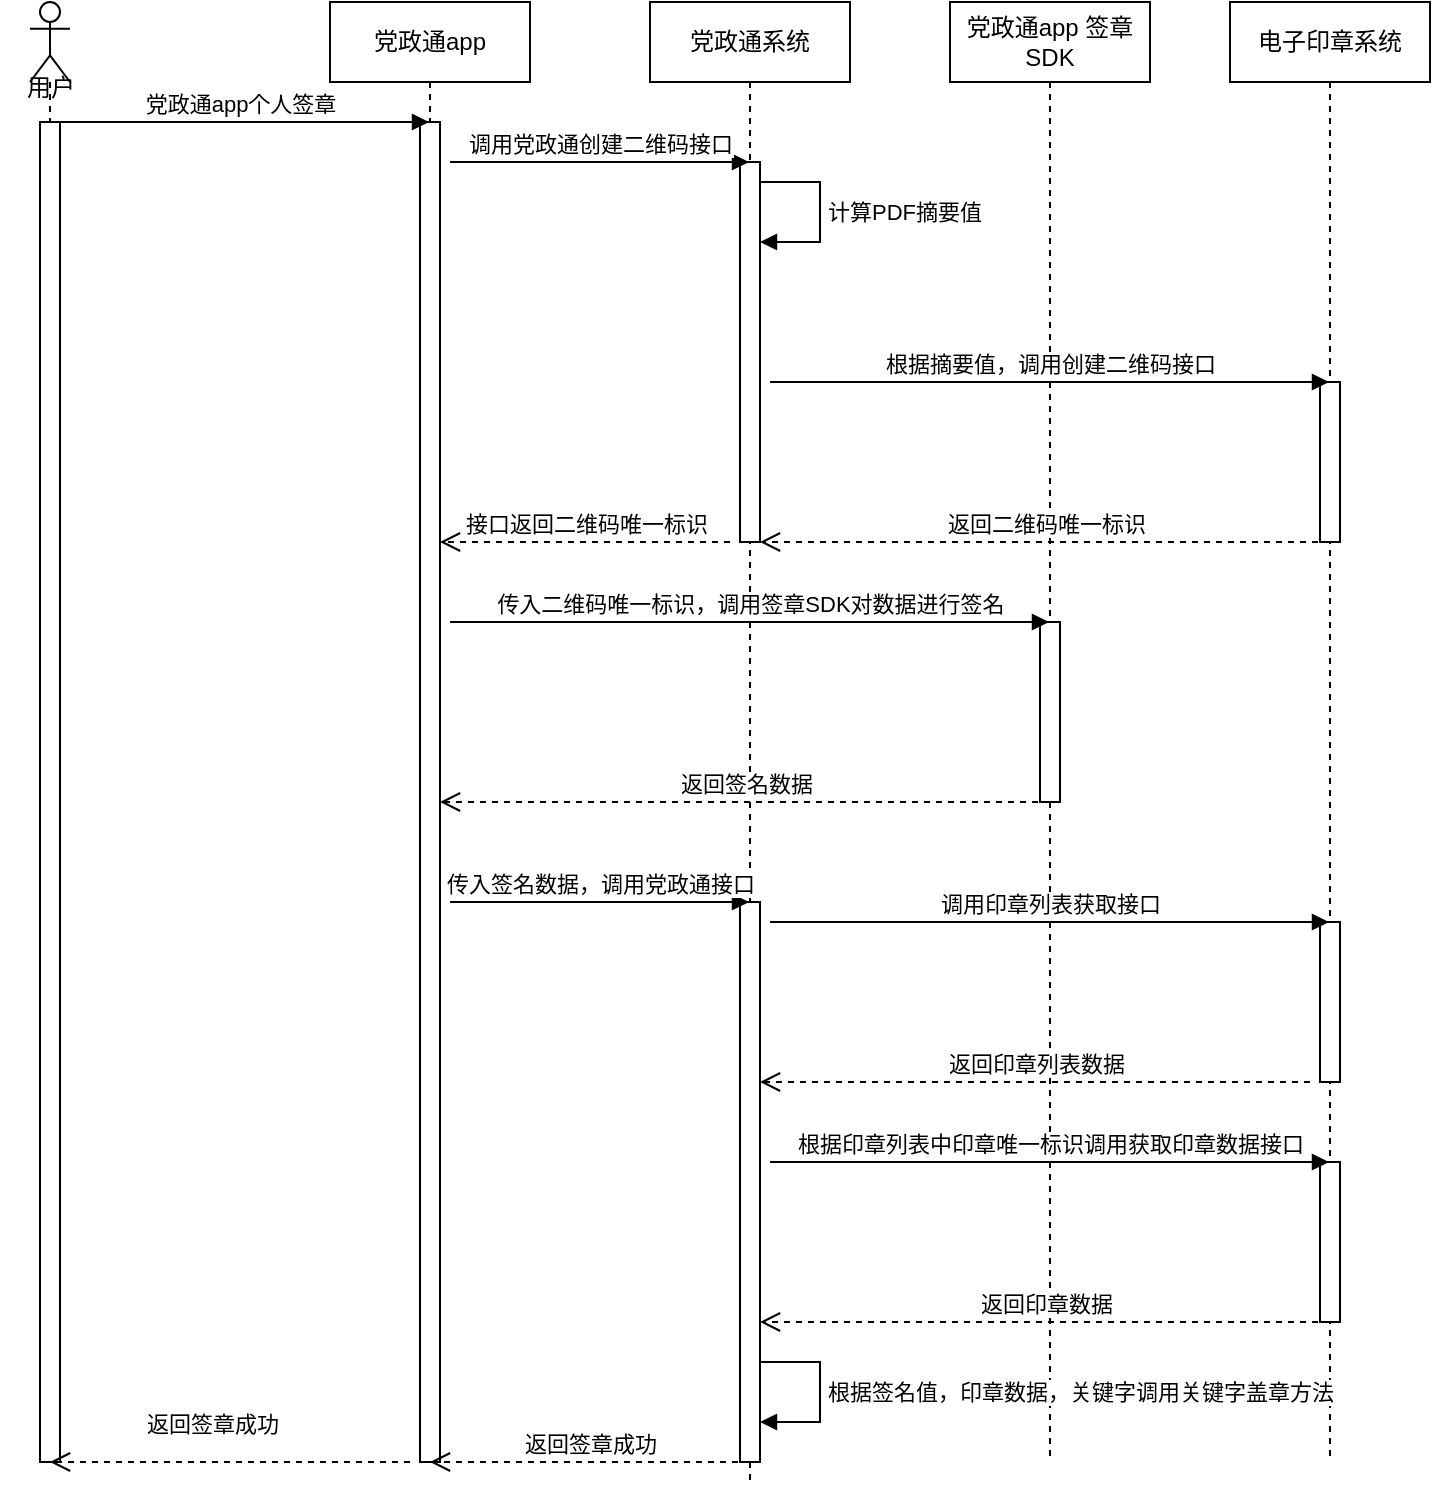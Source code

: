 <mxfile version="21.4.0" type="github">
  <diagram name="第 1 页" id="pVb3hqNp56i_6uYso-XV">
    <mxGraphModel dx="1434" dy="788" grid="1" gridSize="10" guides="1" tooltips="1" connect="1" arrows="1" fold="1" page="1" pageScale="1" pageWidth="827" pageHeight="1169" math="0" shadow="0">
      <root>
        <mxCell id="0" />
        <mxCell id="1" parent="0" />
        <mxCell id="MLS8xSfH1ZjcMcFxgSS3-7" value="党政通app" style="shape=umlLifeline;perimeter=lifelinePerimeter;whiteSpace=wrap;html=1;container=1;dropTarget=0;collapsible=0;recursiveResize=0;outlineConnect=0;portConstraint=eastwest;newEdgeStyle={&quot;edgeStyle&quot;:&quot;elbowEdgeStyle&quot;,&quot;elbow&quot;:&quot;vertical&quot;,&quot;curved&quot;:0,&quot;rounded&quot;:0};" vertex="1" parent="1">
          <mxGeometry x="240" y="230" width="100" height="730" as="geometry" />
        </mxCell>
        <mxCell id="MLS8xSfH1ZjcMcFxgSS3-24" value="" style="html=1;points=[];perimeter=orthogonalPerimeter;outlineConnect=0;targetShapes=umlLifeline;portConstraint=eastwest;newEdgeStyle={&quot;edgeStyle&quot;:&quot;elbowEdgeStyle&quot;,&quot;elbow&quot;:&quot;vertical&quot;,&quot;curved&quot;:0,&quot;rounded&quot;:0};" vertex="1" parent="MLS8xSfH1ZjcMcFxgSS3-7">
          <mxGeometry x="45" y="60" width="10" height="670" as="geometry" />
        </mxCell>
        <mxCell id="MLS8xSfH1ZjcMcFxgSS3-8" value="党政通app 签章SDK" style="shape=umlLifeline;perimeter=lifelinePerimeter;whiteSpace=wrap;html=1;container=1;dropTarget=0;collapsible=0;recursiveResize=0;outlineConnect=0;portConstraint=eastwest;newEdgeStyle={&quot;edgeStyle&quot;:&quot;elbowEdgeStyle&quot;,&quot;elbow&quot;:&quot;vertical&quot;,&quot;curved&quot;:0,&quot;rounded&quot;:0};" vertex="1" parent="1">
          <mxGeometry x="550" y="230" width="100" height="730" as="geometry" />
        </mxCell>
        <mxCell id="MLS8xSfH1ZjcMcFxgSS3-64" value="" style="html=1;points=[];perimeter=orthogonalPerimeter;outlineConnect=0;targetShapes=umlLifeline;portConstraint=eastwest;newEdgeStyle={&quot;edgeStyle&quot;:&quot;elbowEdgeStyle&quot;,&quot;elbow&quot;:&quot;vertical&quot;,&quot;curved&quot;:0,&quot;rounded&quot;:0};" vertex="1" parent="MLS8xSfH1ZjcMcFxgSS3-8">
          <mxGeometry x="45" y="310" width="10" height="90" as="geometry" />
        </mxCell>
        <mxCell id="MLS8xSfH1ZjcMcFxgSS3-9" value="电子印章系统" style="shape=umlLifeline;perimeter=lifelinePerimeter;whiteSpace=wrap;html=1;container=1;dropTarget=0;collapsible=0;recursiveResize=0;outlineConnect=0;portConstraint=eastwest;newEdgeStyle={&quot;edgeStyle&quot;:&quot;elbowEdgeStyle&quot;,&quot;elbow&quot;:&quot;vertical&quot;,&quot;curved&quot;:0,&quot;rounded&quot;:0};" vertex="1" parent="1">
          <mxGeometry x="690" y="230" width="100" height="730" as="geometry" />
        </mxCell>
        <mxCell id="MLS8xSfH1ZjcMcFxgSS3-45" value="" style="html=1;points=[];perimeter=orthogonalPerimeter;outlineConnect=0;targetShapes=umlLifeline;portConstraint=eastwest;newEdgeStyle={&quot;edgeStyle&quot;:&quot;elbowEdgeStyle&quot;,&quot;elbow&quot;:&quot;vertical&quot;,&quot;curved&quot;:0,&quot;rounded&quot;:0};" vertex="1" parent="MLS8xSfH1ZjcMcFxgSS3-9">
          <mxGeometry x="45" y="190" width="10" height="80" as="geometry" />
        </mxCell>
        <mxCell id="MLS8xSfH1ZjcMcFxgSS3-70" value="" style="html=1;points=[];perimeter=orthogonalPerimeter;outlineConnect=0;targetShapes=umlLifeline;portConstraint=eastwest;newEdgeStyle={&quot;edgeStyle&quot;:&quot;elbowEdgeStyle&quot;,&quot;elbow&quot;:&quot;vertical&quot;,&quot;curved&quot;:0,&quot;rounded&quot;:0};" vertex="1" parent="MLS8xSfH1ZjcMcFxgSS3-9">
          <mxGeometry x="45" y="460" width="10" height="80" as="geometry" />
        </mxCell>
        <mxCell id="MLS8xSfH1ZjcMcFxgSS3-77" value="" style="html=1;points=[];perimeter=orthogonalPerimeter;outlineConnect=0;targetShapes=umlLifeline;portConstraint=eastwest;newEdgeStyle={&quot;edgeStyle&quot;:&quot;elbowEdgeStyle&quot;,&quot;elbow&quot;:&quot;vertical&quot;,&quot;curved&quot;:0,&quot;rounded&quot;:0};" vertex="1" parent="MLS8xSfH1ZjcMcFxgSS3-9">
          <mxGeometry x="45" y="580" width="10" height="80" as="geometry" />
        </mxCell>
        <mxCell id="MLS8xSfH1ZjcMcFxgSS3-10" value="" style="shape=umlLifeline;perimeter=lifelinePerimeter;whiteSpace=wrap;html=1;container=1;dropTarget=0;collapsible=0;recursiveResize=0;outlineConnect=0;portConstraint=eastwest;newEdgeStyle={&quot;edgeStyle&quot;:&quot;elbowEdgeStyle&quot;,&quot;elbow&quot;:&quot;vertical&quot;,&quot;curved&quot;:0,&quot;rounded&quot;:0};participant=umlActor;" vertex="1" parent="1">
          <mxGeometry x="90" y="230" width="20" height="730" as="geometry" />
        </mxCell>
        <mxCell id="MLS8xSfH1ZjcMcFxgSS3-22" value="" style="html=1;points=[];perimeter=orthogonalPerimeter;outlineConnect=0;targetShapes=umlLifeline;portConstraint=eastwest;newEdgeStyle={&quot;edgeStyle&quot;:&quot;elbowEdgeStyle&quot;,&quot;elbow&quot;:&quot;vertical&quot;,&quot;curved&quot;:0,&quot;rounded&quot;:0};" vertex="1" parent="MLS8xSfH1ZjcMcFxgSS3-10">
          <mxGeometry x="5" y="60" width="10" height="670" as="geometry" />
        </mxCell>
        <mxCell id="MLS8xSfH1ZjcMcFxgSS3-16" value="党政通系统" style="shape=umlLifeline;perimeter=lifelinePerimeter;whiteSpace=wrap;html=1;container=1;dropTarget=0;collapsible=0;recursiveResize=0;outlineConnect=0;portConstraint=eastwest;newEdgeStyle={&quot;edgeStyle&quot;:&quot;elbowEdgeStyle&quot;,&quot;elbow&quot;:&quot;vertical&quot;,&quot;curved&quot;:0,&quot;rounded&quot;:0};" vertex="1" parent="1">
          <mxGeometry x="400" y="230" width="100" height="740" as="geometry" />
        </mxCell>
        <mxCell id="MLS8xSfH1ZjcMcFxgSS3-20" value="" style="html=1;points=[];perimeter=orthogonalPerimeter;outlineConnect=0;targetShapes=umlLifeline;portConstraint=eastwest;newEdgeStyle={&quot;edgeStyle&quot;:&quot;elbowEdgeStyle&quot;,&quot;elbow&quot;:&quot;vertical&quot;,&quot;curved&quot;:0,&quot;rounded&quot;:0};" vertex="1" parent="MLS8xSfH1ZjcMcFxgSS3-16">
          <mxGeometry x="45" y="80" width="10" height="190" as="geometry" />
        </mxCell>
        <mxCell id="MLS8xSfH1ZjcMcFxgSS3-63" value="计算PDF摘要值" style="html=1;align=left;spacingLeft=2;endArrow=block;rounded=0;edgeStyle=orthogonalEdgeStyle;curved=0;rounded=0;" edge="1" target="MLS8xSfH1ZjcMcFxgSS3-20" parent="MLS8xSfH1ZjcMcFxgSS3-16">
          <mxGeometry relative="1" as="geometry">
            <mxPoint x="55" y="90" as="sourcePoint" />
            <Array as="points">
              <mxPoint x="85" y="90" />
              <mxPoint x="85" y="120" />
            </Array>
            <mxPoint x="60" y="120" as="targetPoint" />
          </mxGeometry>
        </mxCell>
        <mxCell id="MLS8xSfH1ZjcMcFxgSS3-68" value="" style="html=1;points=[];perimeter=orthogonalPerimeter;outlineConnect=0;targetShapes=umlLifeline;portConstraint=eastwest;newEdgeStyle={&quot;edgeStyle&quot;:&quot;elbowEdgeStyle&quot;,&quot;elbow&quot;:&quot;vertical&quot;,&quot;curved&quot;:0,&quot;rounded&quot;:0};" vertex="1" parent="MLS8xSfH1ZjcMcFxgSS3-16">
          <mxGeometry x="45" y="450" width="10" height="280" as="geometry" />
        </mxCell>
        <mxCell id="MLS8xSfH1ZjcMcFxgSS3-84" value="根据签名值，印章数据，关键字调用关键字盖章方法" style="html=1;align=left;spacingLeft=2;endArrow=block;rounded=0;edgeStyle=orthogonalEdgeStyle;curved=0;rounded=0;" edge="1" target="MLS8xSfH1ZjcMcFxgSS3-68" parent="MLS8xSfH1ZjcMcFxgSS3-16">
          <mxGeometry relative="1" as="geometry">
            <mxPoint x="55" y="680" as="sourcePoint" />
            <Array as="points">
              <mxPoint x="85" y="680" />
              <mxPoint x="85" y="710" />
            </Array>
            <mxPoint x="60" y="710" as="targetPoint" />
          </mxGeometry>
        </mxCell>
        <mxCell id="MLS8xSfH1ZjcMcFxgSS3-25" value="党政通app个人签章" style="html=1;verticalAlign=bottom;endArrow=block;edgeStyle=elbowEdgeStyle;elbow=vertical;curved=0;rounded=0;" edge="1" parent="1" target="MLS8xSfH1ZjcMcFxgSS3-7">
          <mxGeometry width="80" relative="1" as="geometry">
            <mxPoint x="100" y="290" as="sourcePoint" />
            <mxPoint x="180" y="290" as="targetPoint" />
          </mxGeometry>
        </mxCell>
        <mxCell id="MLS8xSfH1ZjcMcFxgSS3-34" value="调用党政通创建二维码接口" style="html=1;verticalAlign=bottom;endArrow=block;edgeStyle=elbowEdgeStyle;elbow=vertical;curved=0;rounded=0;" edge="1" parent="1" target="MLS8xSfH1ZjcMcFxgSS3-16">
          <mxGeometry width="80" relative="1" as="geometry">
            <mxPoint x="300" y="310" as="sourcePoint" />
            <mxPoint x="370" y="310" as="targetPoint" />
          </mxGeometry>
        </mxCell>
        <mxCell id="MLS8xSfH1ZjcMcFxgSS3-49" value="根据摘要值，调用创建二维码接口" style="html=1;verticalAlign=bottom;endArrow=block;edgeStyle=elbowEdgeStyle;elbow=vertical;curved=0;rounded=0;" edge="1" parent="1" target="MLS8xSfH1ZjcMcFxgSS3-9">
          <mxGeometry width="80" relative="1" as="geometry">
            <mxPoint x="460" y="420" as="sourcePoint" />
            <mxPoint x="540" y="420" as="targetPoint" />
          </mxGeometry>
        </mxCell>
        <mxCell id="MLS8xSfH1ZjcMcFxgSS3-50" value="返回二维码唯一标识" style="html=1;verticalAlign=bottom;endArrow=open;dashed=1;endSize=8;edgeStyle=elbowEdgeStyle;elbow=vertical;curved=0;rounded=0;" edge="1" parent="1" target="MLS8xSfH1ZjcMcFxgSS3-20">
          <mxGeometry relative="1" as="geometry">
            <mxPoint x="740" y="500" as="sourcePoint" />
            <mxPoint x="660" y="500" as="targetPoint" />
          </mxGeometry>
        </mxCell>
        <mxCell id="MLS8xSfH1ZjcMcFxgSS3-61" value="接口返回二维码唯一标识" style="html=1;verticalAlign=bottom;endArrow=open;dashed=1;endSize=8;edgeStyle=elbowEdgeStyle;elbow=vertical;curved=0;rounded=0;" edge="1" parent="1" target="MLS8xSfH1ZjcMcFxgSS3-24">
          <mxGeometry relative="1" as="geometry">
            <mxPoint x="440" y="500" as="sourcePoint" />
            <mxPoint x="360" y="500" as="targetPoint" />
          </mxGeometry>
        </mxCell>
        <mxCell id="MLS8xSfH1ZjcMcFxgSS3-66" value="传入二维码唯一标识，调用签章SDK对数据进行签名" style="html=1;verticalAlign=bottom;endArrow=block;edgeStyle=elbowEdgeStyle;elbow=vertical;curved=0;rounded=0;" edge="1" parent="1" target="MLS8xSfH1ZjcMcFxgSS3-8">
          <mxGeometry width="80" relative="1" as="geometry">
            <mxPoint x="300" y="540" as="sourcePoint" />
            <mxPoint x="380" y="540" as="targetPoint" />
          </mxGeometry>
        </mxCell>
        <mxCell id="MLS8xSfH1ZjcMcFxgSS3-67" value="返回签名数据" style="html=1;verticalAlign=bottom;endArrow=open;dashed=1;endSize=8;edgeStyle=elbowEdgeStyle;elbow=vertical;curved=0;rounded=0;" edge="1" parent="1" target="MLS8xSfH1ZjcMcFxgSS3-24">
          <mxGeometry relative="1" as="geometry">
            <mxPoint x="600" y="630" as="sourcePoint" />
            <mxPoint x="520" y="630" as="targetPoint" />
          </mxGeometry>
        </mxCell>
        <mxCell id="MLS8xSfH1ZjcMcFxgSS3-69" value="传入签名数据，调用党政通接口" style="html=1;verticalAlign=bottom;endArrow=block;edgeStyle=elbowEdgeStyle;elbow=vertical;curved=0;rounded=0;" edge="1" parent="1" target="MLS8xSfH1ZjcMcFxgSS3-16">
          <mxGeometry width="80" relative="1" as="geometry">
            <mxPoint x="300" y="680" as="sourcePoint" />
            <mxPoint x="380" y="680" as="targetPoint" />
          </mxGeometry>
        </mxCell>
        <mxCell id="MLS8xSfH1ZjcMcFxgSS3-71" value="调用印章列表获取接口" style="html=1;verticalAlign=bottom;endArrow=block;edgeStyle=elbowEdgeStyle;elbow=vertical;curved=0;rounded=0;" edge="1" parent="1" target="MLS8xSfH1ZjcMcFxgSS3-9">
          <mxGeometry width="80" relative="1" as="geometry">
            <mxPoint x="460" y="690" as="sourcePoint" />
            <mxPoint x="540" y="690" as="targetPoint" />
          </mxGeometry>
        </mxCell>
        <mxCell id="MLS8xSfH1ZjcMcFxgSS3-72" value="返回印章列表数据" style="html=1;verticalAlign=bottom;endArrow=open;dashed=1;endSize=8;edgeStyle=elbowEdgeStyle;elbow=vertical;curved=0;rounded=0;" edge="1" parent="1" target="MLS8xSfH1ZjcMcFxgSS3-68">
          <mxGeometry relative="1" as="geometry">
            <mxPoint x="730" y="770" as="sourcePoint" />
            <mxPoint x="650" y="770" as="targetPoint" />
          </mxGeometry>
        </mxCell>
        <mxCell id="MLS8xSfH1ZjcMcFxgSS3-78" value="根据印章列表中印章唯一标识调用获取印章数据接口" style="html=1;verticalAlign=bottom;endArrow=block;edgeStyle=elbowEdgeStyle;elbow=vertical;curved=0;rounded=0;" edge="1" parent="1" target="MLS8xSfH1ZjcMcFxgSS3-9">
          <mxGeometry width="80" relative="1" as="geometry">
            <mxPoint x="460" y="810" as="sourcePoint" />
            <mxPoint x="540" y="810" as="targetPoint" />
          </mxGeometry>
        </mxCell>
        <mxCell id="MLS8xSfH1ZjcMcFxgSS3-79" value="返回印章数据" style="html=1;verticalAlign=bottom;endArrow=open;dashed=1;endSize=8;edgeStyle=elbowEdgeStyle;elbow=vertical;curved=0;rounded=0;" edge="1" parent="1" target="MLS8xSfH1ZjcMcFxgSS3-68">
          <mxGeometry relative="1" as="geometry">
            <mxPoint x="740" y="890" as="sourcePoint" />
            <mxPoint x="660" y="890" as="targetPoint" />
          </mxGeometry>
        </mxCell>
        <mxCell id="MLS8xSfH1ZjcMcFxgSS3-85" value="返回签章成功" style="html=1;verticalAlign=bottom;endArrow=open;dashed=1;endSize=8;edgeStyle=elbowEdgeStyle;elbow=vertical;curved=0;rounded=0;" edge="1" parent="1">
          <mxGeometry relative="1" as="geometry">
            <mxPoint x="450" y="960" as="sourcePoint" />
            <mxPoint x="290" y="960" as="targetPoint" />
          </mxGeometry>
        </mxCell>
        <mxCell id="MLS8xSfH1ZjcMcFxgSS3-86" value="返回签章成功" style="html=1;verticalAlign=bottom;endArrow=open;dashed=1;endSize=8;edgeStyle=elbowEdgeStyle;elbow=vertical;curved=0;rounded=0;" edge="1" parent="1" target="MLS8xSfH1ZjcMcFxgSS3-10">
          <mxGeometry x="0.108" y="-10" relative="1" as="geometry">
            <mxPoint x="280" y="960" as="sourcePoint" />
            <mxPoint x="200" y="960" as="targetPoint" />
            <mxPoint as="offset" />
          </mxGeometry>
        </mxCell>
        <mxCell id="MLS8xSfH1ZjcMcFxgSS3-87" value="用户" style="text;html=1;align=center;verticalAlign=middle;resizable=0;points=[];autosize=1;strokeColor=none;fillColor=none;" vertex="1" parent="1">
          <mxGeometry x="75" y="258" width="50" height="30" as="geometry" />
        </mxCell>
      </root>
    </mxGraphModel>
  </diagram>
</mxfile>
